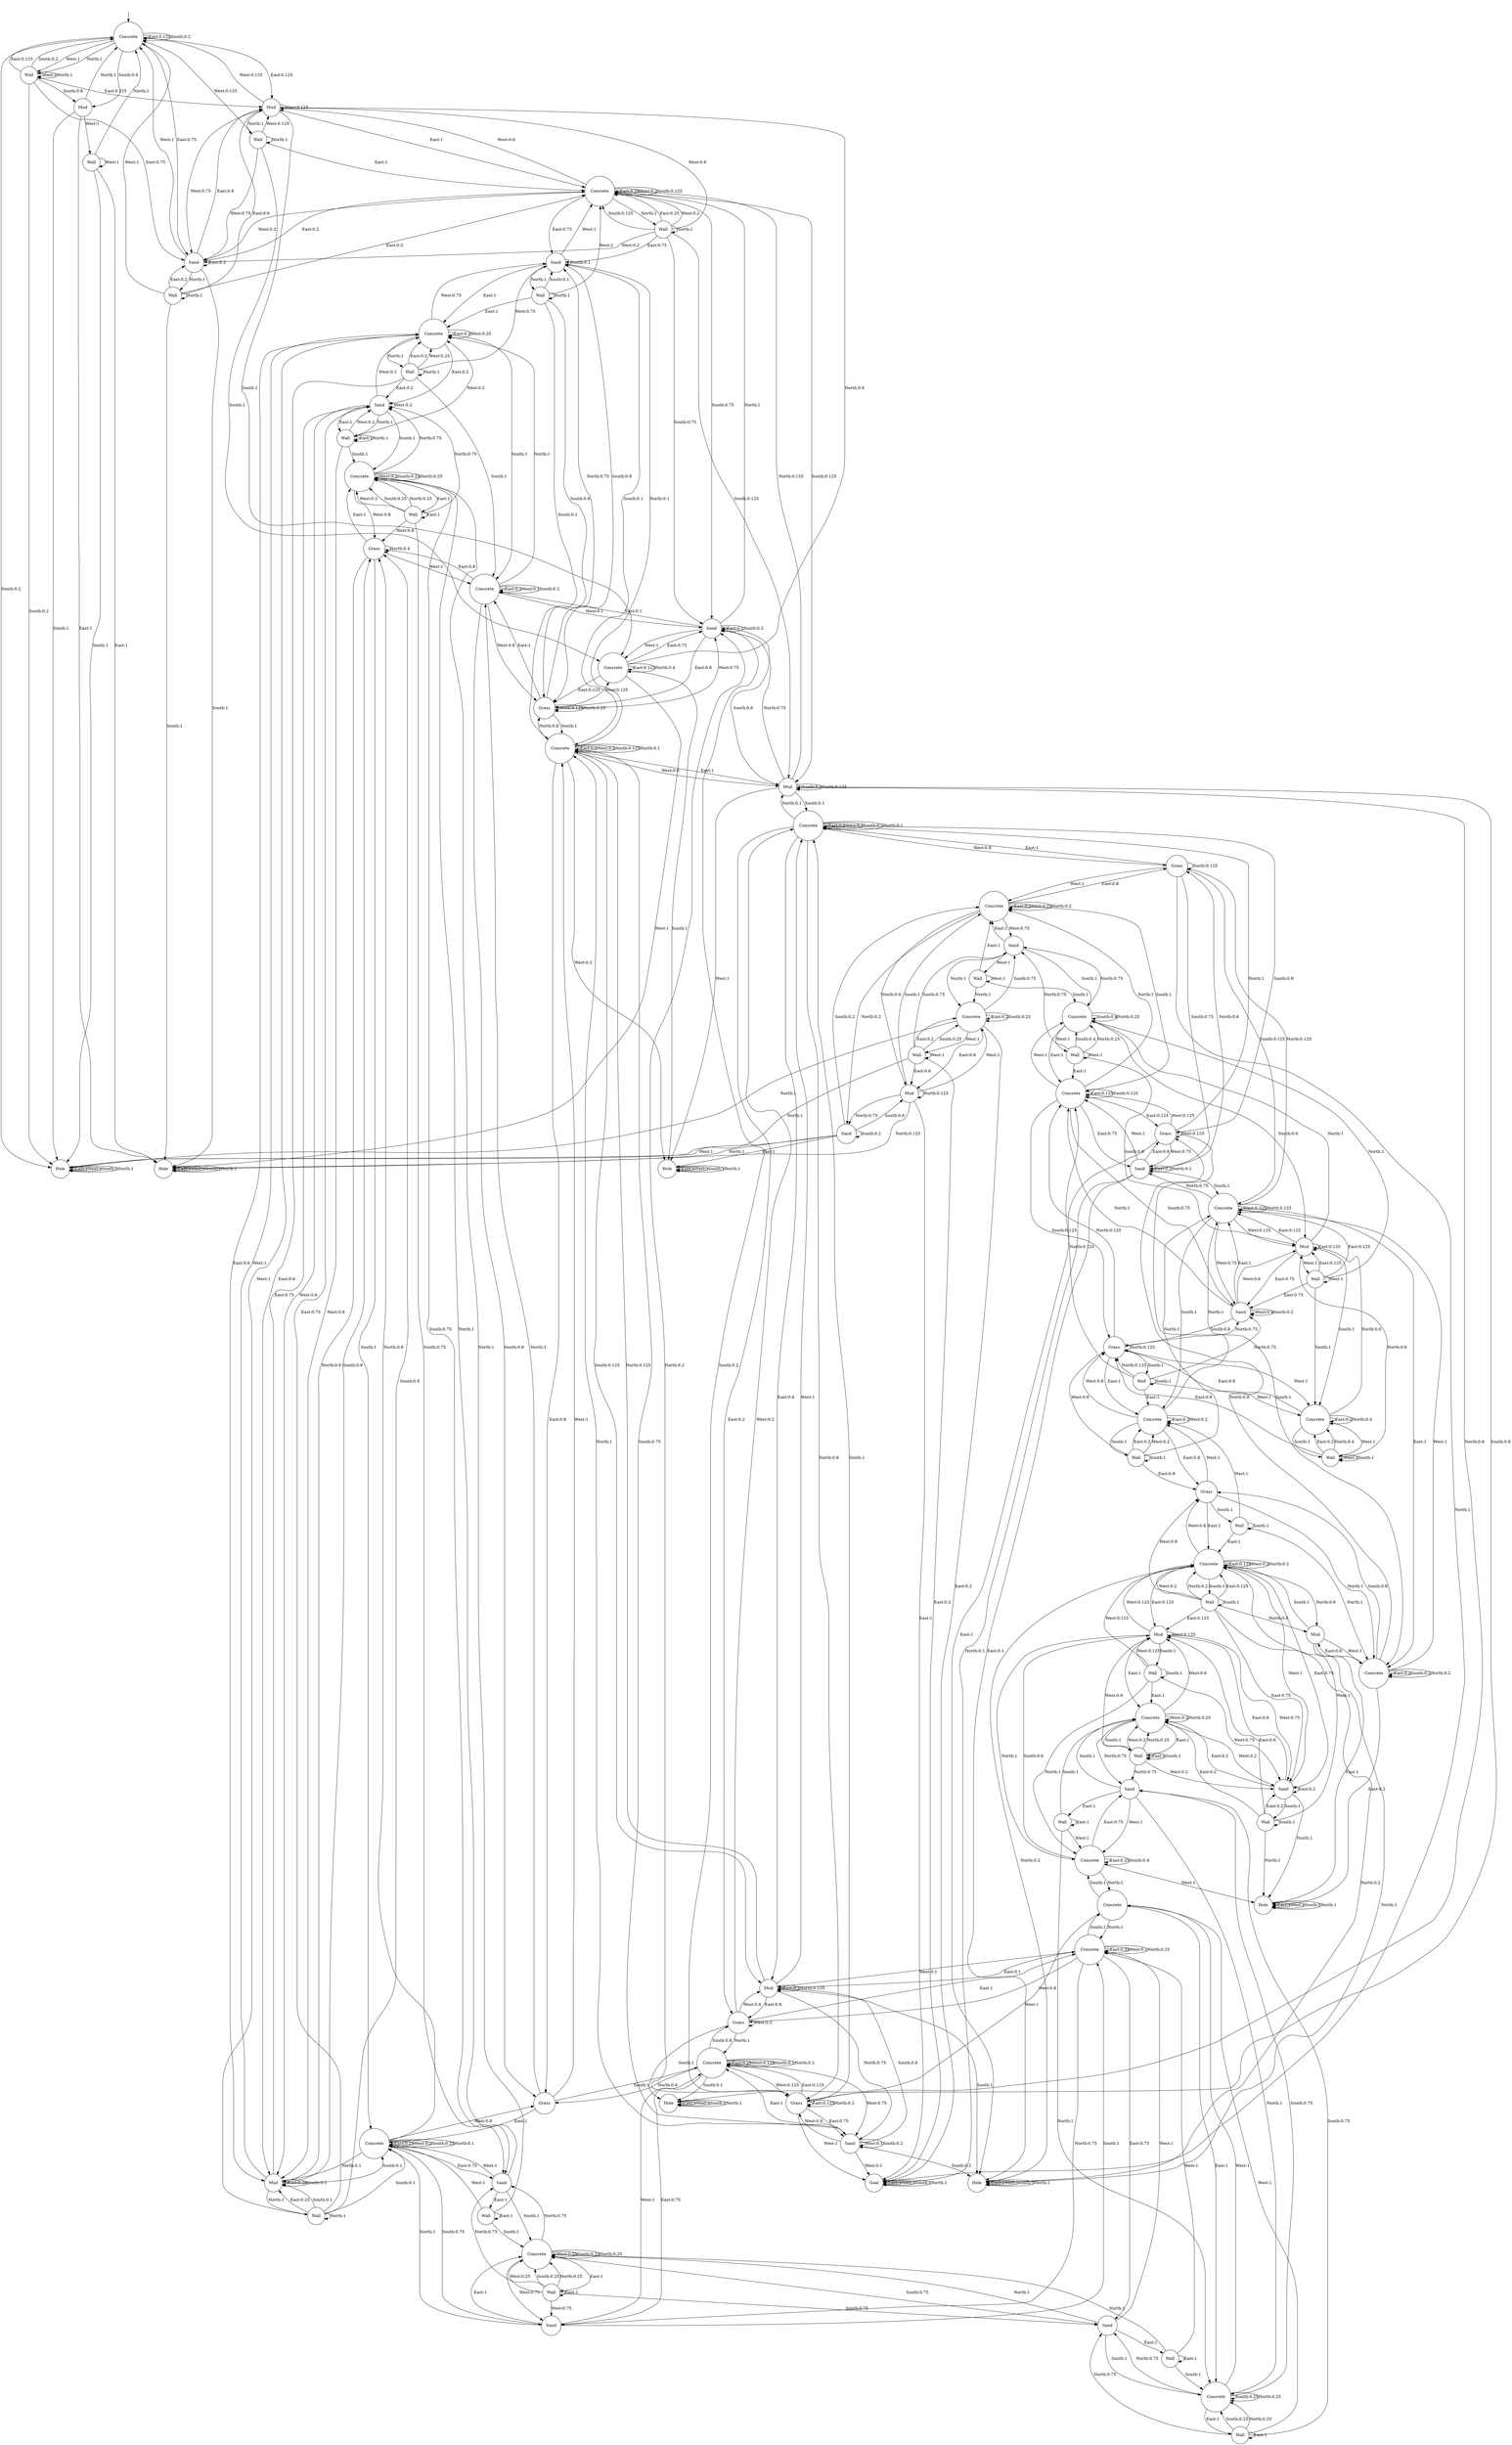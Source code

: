 digraph g {
__start0 [label="" shape="none"];
0 [shape="circle" label="Concrete"];
1 [shape="circle" label="Wall"];
2 [shape="circle" label="Wall"];
3 [shape="circle" label="Mud"];
4 [shape="circle" label="Hole"];
5 [shape="circle" label="Concrete"];
6 [shape="circle" label="Wall"];
7 [shape="circle" label="Wall"];
8 [shape="circle" label="Sand"];
9 [shape="circle" label="Concrete"];
10 [shape="circle" label="Wall"];
11 [shape="circle" label="Wall"];
12 [shape="circle" label="Mud"];
13 [shape="circle" label="Concrete"];
14 [shape="circle" label="Wall"];
15 [shape="circle" label="Wall"];
16 [shape="circle" label="Sand"];
17 [shape="circle" label="Hole"];
18 [shape="circle" label="Sand"];
19 [shape="circle" label="Mud"];
20 [shape="circle" label="Concrete"];
21 [shape="circle" label="Concrete"];
22 [shape="circle" label="Sand"];
23 [shape="circle" label="Wall"];
24 [shape="circle" label="Grass"];
25 [shape="circle" label="Wall"];
26 [shape="circle" label="Mud"];
27 [shape="circle" label="Concrete"];
28 [shape="circle" label="Hole"];
29 [shape="circle" label="Goal"];
30 [shape="circle" label="Grass"];
31 [shape="circle" label="Sand"];
32 [shape="circle" label="Concrete"];
33 [shape="circle" label="Concrete"];
34 [shape="circle" label="Wall"];
35 [shape="circle" label="Concrete"];
36 [shape="circle" label="Wall"];
37 [shape="circle" label="Sand"];
38 [shape="circle" label="Mud"];
39 [shape="circle" label="Grass"];
40 [shape="circle" label="Concrete"];
41 [shape="circle" label="Grass"];
42 [shape="circle" label="Concrete"];
43 [shape="circle" label="Wall"];
44 [shape="circle" label="Grass"];
45 [shape="circle" label="Wall"];
46 [shape="circle" label="Sand"];
47 [shape="circle" label="Grass"];
48 [shape="circle" label="Concrete"];
49 [shape="circle" label="Sand"];
50 [shape="circle" label="Mud"];
51 [shape="circle" label="Hole"];
52 [shape="circle" label="Mud"];
53 [shape="circle" label="Concrete"];
54 [shape="circle" label="Wall"];
55 [shape="circle" label="Concrete"];
56 [shape="circle" label="Wall"];
57 [shape="circle" label="Concrete"];
58 [shape="circle" label="Grass"];
59 [shape="circle" label="Concrete"];
60 [shape="circle" label="Grass"];
61 [shape="circle" label="Hole"];
62 [shape="circle" label="Hole"];
63 [shape="circle" label="Wall"];
64 [shape="circle" label="Sand"];
65 [shape="circle" label="Wall"];
66 [shape="circle" label="Mud"];
67 [shape="circle" label="Grass"];
68 [shape="circle" label="Concrete"];
69 [shape="circle" label="Sand"];
70 [shape="circle" label="Concrete"];
71 [shape="circle" label="Concrete"];
72 [shape="circle" label="Concrete"];
73 [shape="circle" label="Wall"];
74 [shape="circle" label="Mud"];
75 [shape="circle" label="Wall"];
76 [shape="circle" label="Sand"];
77 [shape="circle" label="Concrete"];
78 [shape="circle" label="Wall"];
79 [shape="circle" label="Wall"];
80 [shape="circle" label="Sand"];
81 [shape="circle" label="Concrete"];
82 [shape="circle" label="Wall"];
83 [shape="circle" label="Wall"];
84 [shape="circle" label="Sand"];
85 [shape="circle" label="Concrete"];
86 [shape="circle" label="Wall"];
87 [shape="circle" label="Wall"];
88 [shape="circle" label="Sand"];
89 [shape="circle" label="Concrete"];
90 [shape="circle" label="Wall"];
0 -> 0 [label="East:0.125"];
0 -> 16 [label="East:0.75"];
0 -> 26 [label="East:0.125"];
0 -> 1 [label="West:1"];
0 -> 0 [label="South:0.2"];
0 -> 3 [label="South:0.6"];
0 -> 4 [label="South:0.2"];
0 -> 1 [label="North:1"];
1 -> 0 [label="East:0.125"];
1 -> 16 [label="East:0.75"];
1 -> 26 [label="East:0.125"];
1 -> 1 [label="West:1"];
1 -> 0 [label="South:0.2"];
1 -> 3 [label="South:0.6"];
1 -> 4 [label="South:0.2"];
1 -> 1 [label="North:1"];
2 -> 17 [label="East:1"];
2 -> 2 [label="West:1"];
2 -> 4 [label="South:1"];
2 -> 0 [label="North:1"];
3 -> 17 [label="East:1"];
3 -> 2 [label="West:1"];
3 -> 4 [label="South:1"];
3 -> 0 [label="North:1"];
4 -> 4 [label="East:1"];
4 -> 4 [label="West:1"];
4 -> 4 [label="South:1"];
4 -> 4 [label="North:1"];
5 -> 5 [label="East:0.2"];
5 -> 19 [label="East:0.6"];
5 -> 29 [label="East:0.2"];
5 -> 6 [label="West:1"];
5 -> 5 [label="South:0.25"];
5 -> 8 [label="South:0.75"];
5 -> 4 [label="North:1"];
6 -> 5 [label="East:0.2"];
6 -> 19 [label="East:0.6"];
6 -> 29 [label="East:0.2"];
6 -> 6 [label="West:1"];
6 -> 5 [label="South:0.25"];
6 -> 8 [label="South:0.75"];
6 -> 4 [label="North:1"];
7 -> 20 [label="East:1"];
7 -> 7 [label="West:1"];
7 -> 9 [label="South:1"];
7 -> 5 [label="North:1"];
8 -> 20 [label="East:1"];
8 -> 7 [label="West:1"];
8 -> 9 [label="South:1"];
8 -> 5 [label="North:1"];
9 -> 21 [label="East:1"];
9 -> 10 [label="West:1"];
9 -> 9 [label="South:0.4"];
9 -> 12 [label="South:0.6"];
9 -> 8 [label="North:0.75"];
9 -> 9 [label="North:0.25"];
10 -> 21 [label="East:1"];
10 -> 10 [label="West:1"];
10 -> 9 [label="South:0.4"];
10 -> 12 [label="South:0.6"];
10 -> 8 [label="North:0.75"];
10 -> 9 [label="North:0.25"];
11 -> 12 [label="East:0.125"];
11 -> 22 [label="East:0.75"];
11 -> 32 [label="East:0.125"];
11 -> 11 [label="West:1"];
11 -> 13 [label="South:1"];
11 -> 9 [label="North:1"];
12 -> 12 [label="East:0.125"];
12 -> 22 [label="East:0.75"];
12 -> 32 [label="East:0.125"];
12 -> 11 [label="West:1"];
12 -> 13 [label="South:1"];
12 -> 9 [label="North:1"];
13 -> 13 [label="East:0.2"];
13 -> 24 [label="East:0.8"];
13 -> 14 [label="West:1"];
13 -> 14 [label="South:1"];
13 -> 12 [label="North:0.6"];
13 -> 13 [label="North:0.4"];
14 -> 13 [label="East:0.2"];
14 -> 24 [label="East:0.8"];
14 -> 14 [label="West:1"];
14 -> 14 [label="South:1"];
14 -> 12 [label="North:0.6"];
14 -> 13 [label="North:0.4"];
15 -> 16 [label="East:0.2"];
15 -> 26 [label="East:0.6"];
15 -> 35 [label="East:0.2"];
15 -> 0 [label="West:1"];
15 -> 17 [label="South:1"];
15 -> 15 [label="North:1"];
16 -> 16 [label="East:0.2"];
16 -> 26 [label="East:0.6"];
16 -> 35 [label="East:0.2"];
16 -> 0 [label="West:1"];
16 -> 17 [label="South:1"];
16 -> 15 [label="North:1"];
17 -> 17 [label="East:1"];
17 -> 17 [label="West:1"];
17 -> 17 [label="South:1"];
17 -> 17 [label="North:1"];
18 -> 28 [label="East:1"];
18 -> 4 [label="West:1"];
18 -> 18 [label="South:0.2"];
18 -> 19 [label="South:0.6"];
18 -> 20 [label="South:0.2"];
18 -> 17 [label="North:1"];
19 -> 29 [label="East:1"];
19 -> 5 [label="West:1"];
19 -> 20 [label="South:1"];
19 -> 17 [label="North:0.125"];
19 -> 18 [label="North:0.75"];
19 -> 19 [label="North:0.125"];
20 -> 20 [label="East:0.2"];
20 -> 30 [label="East:0.8"];
20 -> 8 [label="West:0.75"];
20 -> 20 [label="West:0.25"];
20 -> 21 [label="South:1"];
20 -> 18 [label="North:0.2"];
20 -> 19 [label="North:0.6"];
20 -> 20 [label="North:0.2"];
21 -> 21 [label="East:0.125"];
21 -> 31 [label="East:0.75"];
21 -> 41 [label="East:0.125"];
21 -> 9 [label="West:1"];
21 -> 21 [label="South:0.125"];
21 -> 22 [label="South:0.75"];
21 -> 24 [label="South:0.125"];
21 -> 20 [label="North:1"];
22 -> 32 [label="East:1"];
22 -> 12 [label="West:0.6"];
22 -> 22 [label="West:0.4"];
22 -> 22 [label="South:0.2"];
22 -> 24 [label="South:0.8"];
22 -> 21 [label="North:1"];
23 -> 33 [label="East:1"];
23 -> 13 [label="West:1"];
23 -> 23 [label="South:1"];
23 -> 21 [label="North:0.125"];
23 -> 22 [label="North:0.75"];
23 -> 24 [label="North:0.125"];
24 -> 33 [label="East:1"];
24 -> 13 [label="West:1"];
24 -> 23 [label="South:1"];
24 -> 21 [label="North:0.125"];
24 -> 22 [label="North:0.75"];
24 -> 24 [label="North:0.125"];
25 -> 35 [label="East:1"];
25 -> 0 [label="West:0.125"];
25 -> 16 [label="West:0.75"];
25 -> 26 [label="West:0.125"];
25 -> 27 [label="South:1"];
25 -> 25 [label="North:1"];
26 -> 35 [label="East:1"];
26 -> 0 [label="West:0.125"];
26 -> 16 [label="West:0.75"];
26 -> 26 [label="West:0.125"];
26 -> 27 [label="South:1"];
26 -> 25 [label="North:1"];
27 -> 27 [label="East:0.125"];
27 -> 37 [label="East:0.75"];
27 -> 47 [label="East:0.125"];
27 -> 17 [label="West:1"];
27 -> 28 [label="South:1"];
27 -> 26 [label="North:0.6"];
27 -> 27 [label="North:0.4"];
28 -> 28 [label="East:1"];
28 -> 28 [label="West:1"];
28 -> 28 [label="South:1"];
28 -> 28 [label="North:1"];
29 -> 29 [label="East:1"];
29 -> 29 [label="West:1"];
29 -> 29 [label="South:1"];
29 -> 29 [label="North:1"];
30 -> 40 [label="East:1"];
30 -> 20 [label="West:1"];
30 -> 30 [label="South:0.125"];
30 -> 31 [label="South:0.75"];
30 -> 32 [label="South:0.125"];
30 -> 29 [label="North:1"];
31 -> 31 [label="East:0.1"];
31 -> 41 [label="East:0.8"];
31 -> 51 [label="East:0.1"];
31 -> 21 [label="West:1"];
31 -> 32 [label="South:1"];
31 -> 29 [label="North:0.1"];
31 -> 30 [label="North:0.8"];
31 -> 31 [label="North:0.1"];
32 -> 42 [label="East:1"];
32 -> 12 [label="West:0.125"];
32 -> 22 [label="West:0.75"];
32 -> 32 [label="West:0.125"];
32 -> 33 [label="South:1"];
32 -> 30 [label="North:0.125"];
32 -> 31 [label="North:0.75"];
32 -> 32 [label="North:0.125"];
33 -> 33 [label="East:0.2"];
33 -> 44 [label="East:0.8"];
33 -> 24 [label="West:0.8"];
33 -> 33 [label="West:0.2"];
33 -> 34 [label="South:1"];
33 -> 32 [label="North:1"];
34 -> 33 [label="East:0.2"];
34 -> 44 [label="East:0.8"];
34 -> 24 [label="West:0.8"];
34 -> 33 [label="West:0.2"];
34 -> 34 [label="South:1"];
34 -> 32 [label="North:1"];
35 -> 35 [label="East:0.25"];
35 -> 46 [label="East:0.75"];
35 -> 16 [label="West:0.2"];
35 -> 26 [label="West:0.6"];
35 -> 35 [label="West:0.2"];
35 -> 35 [label="South:0.125"];
35 -> 37 [label="South:0.75"];
35 -> 38 [label="South:0.125"];
35 -> 36 [label="North:1"];
36 -> 35 [label="East:0.25"];
36 -> 46 [label="East:0.75"];
36 -> 16 [label="West:0.2"];
36 -> 26 [label="West:0.6"];
36 -> 35 [label="West:0.2"];
36 -> 35 [label="South:0.125"];
36 -> 37 [label="South:0.75"];
36 -> 38 [label="South:0.125"];
36 -> 36 [label="North:1"];
37 -> 37 [label="East:0.1"];
37 -> 47 [label="East:0.8"];
37 -> 57 [label="East:0.1"];
37 -> 27 [label="West:1"];
37 -> 37 [label="South:0.2"];
37 -> 38 [label="South:0.6"];
37 -> 39 [label="South:0.2"];
37 -> 35 [label="North:1"];
38 -> 48 [label="East:1"];
38 -> 28 [label="West:1"];
38 -> 38 [label="South:0.1"];
38 -> 39 [label="South:0.8"];
38 -> 40 [label="South:0.1"];
38 -> 35 [label="North:0.125"];
38 -> 37 [label="North:0.75"];
38 -> 38 [label="North:0.125"];
39 -> 39 [label="East:0.125"];
39 -> 49 [label="East:0.75"];
39 -> 59 [label="East:0.125"];
39 -> 29 [label="West:1"];
39 -> 40 [label="South:1"];
39 -> 37 [label="North:0.2"];
39 -> 38 [label="North:0.6"];
39 -> 39 [label="North:0.2"];
40 -> 40 [label="East:0.2"];
40 -> 50 [label="East:0.6"];
40 -> 60 [label="East:0.2"];
40 -> 30 [label="West:0.8"];
40 -> 40 [label="West:0.2"];
40 -> 40 [label="South:0.2"];
40 -> 41 [label="South:0.8"];
40 -> 38 [label="North:0.1"];
40 -> 39 [label="North:0.8"];
40 -> 40 [label="North:0.1"];
41 -> 51 [label="East:1"];
41 -> 21 [label="West:0.125"];
41 -> 31 [label="West:0.75"];
41 -> 41 [label="West:0.125"];
41 -> 42 [label="South:1"];
41 -> 40 [label="North:1"];
42 -> 42 [label="East:0.2"];
42 -> 52 [label="East:0.6"];
42 -> 62 [label="East:0.2"];
42 -> 32 [label="West:1"];
42 -> 42 [label="South:0.2"];
42 -> 44 [label="South:0.8"];
42 -> 41 [label="North:0.8"];
42 -> 42 [label="North:0.2"];
43 -> 53 [label="East:1"];
43 -> 33 [label="West:1"];
43 -> 43 [label="South:1"];
43 -> 42 [label="North:1"];
44 -> 53 [label="East:1"];
44 -> 33 [label="West:1"];
44 -> 43 [label="South:1"];
44 -> 42 [label="North:1"];
45 -> 55 [label="East:1"];
45 -> 35 [label="West:1"];
45 -> 46 [label="South:0.1"];
45 -> 47 [label="South:0.8"];
45 -> 48 [label="South:0.1"];
45 -> 45 [label="North:1"];
46 -> 55 [label="East:1"];
46 -> 35 [label="West:1"];
46 -> 46 [label="South:0.1"];
46 -> 47 [label="South:0.8"];
46 -> 48 [label="South:0.1"];
46 -> 45 [label="North:1"];
47 -> 57 [label="East:1"];
47 -> 27 [label="West:0.125"];
47 -> 37 [label="West:0.75"];
47 -> 47 [label="West:0.125"];
47 -> 48 [label="South:1"];
47 -> 46 [label="North:0.75"];
47 -> 47 [label="North:0.25"];
48 -> 48 [label="East:0.2"];
48 -> 58 [label="East:0.8"];
48 -> 28 [label="West:0.2"];
48 -> 38 [label="West:0.6"];
48 -> 48 [label="West:0.2"];
48 -> 48 [label="South:0.125"];
48 -> 49 [label="South:0.75"];
48 -> 50 [label="South:0.125"];
48 -> 46 [label="North:0.1"];
48 -> 47 [label="North:0.8"];
48 -> 48 [label="North:0.1"];
49 -> 59 [label="East:1"];
49 -> 29 [label="West:0.1"];
49 -> 39 [label="West:0.8"];
49 -> 49 [label="West:0.1"];
49 -> 49 [label="South:0.2"];
49 -> 50 [label="South:0.6"];
49 -> 51 [label="South:0.2"];
49 -> 48 [label="North:1"];
50 -> 50 [label="East:0.1"];
50 -> 60 [label="East:0.8"];
50 -> 70 [label="East:0.1"];
50 -> 40 [label="West:1"];
50 -> 51 [label="South:1"];
50 -> 48 [label="North:0.125"];
50 -> 49 [label="North:0.75"];
50 -> 50 [label="North:0.125"];
51 -> 51 [label="East:1"];
51 -> 51 [label="West:1"];
51 -> 51 [label="South:1"];
51 -> 51 [label="North:1"];
52 -> 62 [label="East:1"];
52 -> 42 [label="West:1"];
52 -> 53 [label="South:1"];
52 -> 51 [label="North:1"];
53 -> 53 [label="East:0.125"];
53 -> 64 [label="East:0.75"];
53 -> 74 [label="East:0.125"];
53 -> 44 [label="West:0.8"];
53 -> 53 [label="West:0.2"];
53 -> 54 [label="South:1"];
53 -> 51 [label="North:0.2"];
53 -> 52 [label="North:0.6"];
53 -> 53 [label="North:0.2"];
54 -> 53 [label="East:0.125"];
54 -> 64 [label="East:0.75"];
54 -> 74 [label="East:0.125"];
54 -> 44 [label="West:0.8"];
54 -> 53 [label="West:0.2"];
54 -> 54 [label="South:1"];
54 -> 51 [label="North:0.2"];
54 -> 52 [label="North:0.6"];
54 -> 53 [label="North:0.2"];
55 -> 55 [label="East:0.2"];
55 -> 66 [label="East:0.6"];
55 -> 76 [label="East:0.2"];
55 -> 46 [label="West:0.75"];
55 -> 55 [label="West:0.25"];
55 -> 57 [label="South:1"];
55 -> 56 [label="North:1"];
56 -> 55 [label="East:0.2"];
56 -> 66 [label="East:0.6"];
56 -> 76 [label="East:0.2"];
56 -> 46 [label="West:0.75"];
56 -> 55 [label="West:0.25"];
56 -> 57 [label="South:1"];
56 -> 56 [label="North:1"];
57 -> 57 [label="East:0.2"];
57 -> 67 [label="East:0.8"];
57 -> 37 [label="West:0.1"];
57 -> 47 [label="West:0.8"];
57 -> 57 [label="West:0.1"];
57 -> 57 [label="South:0.2"];
57 -> 58 [label="South:0.8"];
57 -> 55 [label="North:1"];
58 -> 68 [label="East:1"];
58 -> 48 [label="West:1"];
58 -> 59 [label="South:1"];
58 -> 57 [label="North:1"];
59 -> 59 [label="East:0.25"];
59 -> 69 [label="East:0.75"];
59 -> 39 [label="West:0.125"];
59 -> 49 [label="West:0.75"];
59 -> 59 [label="West:0.125"];
59 -> 59 [label="South:0.1"];
59 -> 60 [label="South:0.8"];
59 -> 61 [label="South:0.1"];
59 -> 58 [label="North:0.8"];
59 -> 59 [label="North:0.2"];
60 -> 70 [label="East:1"];
60 -> 40 [label="West:0.2"];
60 -> 50 [label="West:0.6"];
60 -> 60 [label="West:0.2"];
60 -> 61 [label="South:1"];
60 -> 59 [label="North:1"];
61 -> 61 [label="East:1"];
61 -> 61 [label="West:1"];
61 -> 61 [label="South:1"];
61 -> 61 [label="North:1"];
62 -> 62 [label="East:1"];
62 -> 62 [label="West:1"];
62 -> 62 [label="South:1"];
62 -> 62 [label="North:1"];
63 -> 64 [label="East:0.2"];
63 -> 74 [label="East:0.6"];
63 -> 89 [label="East:0.2"];
63 -> 53 [label="West:1"];
63 -> 63 [label="South:1"];
63 -> 62 [label="North:1"];
64 -> 64 [label="East:0.2"];
64 -> 74 [label="East:0.6"];
64 -> 89 [label="East:0.2"];
64 -> 53 [label="West:1"];
64 -> 63 [label="South:1"];
64 -> 62 [label="North:1"];
65 -> 66 [label="East:0.25"];
65 -> 76 [label="East:0.75"];
65 -> 55 [label="West:1"];
65 -> 66 [label="South:0.1"];
65 -> 67 [label="South:0.8"];
65 -> 68 [label="South:0.1"];
65 -> 65 [label="North:1"];
66 -> 66 [label="East:0.25"];
66 -> 76 [label="East:0.75"];
66 -> 55 [label="West:1"];
66 -> 66 [label="South:0.1"];
66 -> 67 [label="South:0.8"];
66 -> 68 [label="South:0.1"];
66 -> 65 [label="North:1"];
67 -> 77 [label="East:1"];
67 -> 57 [label="West:1"];
67 -> 68 [label="South:1"];
67 -> 66 [label="North:0.6"];
67 -> 67 [label="North:0.4"];
68 -> 68 [label="East:0.25"];
68 -> 80 [label="East:0.75"];
68 -> 58 [label="West:0.8"];
68 -> 68 [label="West:0.2"];
68 -> 68 [label="South:0.25"];
68 -> 69 [label="South:0.75"];
68 -> 66 [label="North:0.1"];
68 -> 67 [label="North:0.8"];
68 -> 68 [label="North:0.1"];
69 -> 81 [label="East:1"];
69 -> 59 [label="West:1"];
69 -> 70 [label="South:1"];
69 -> 68 [label="North:1"];
70 -> 70 [label="East:0.25"];
70 -> 84 [label="East:0.75"];
70 -> 50 [label="West:0.1"];
70 -> 60 [label="West:0.8"];
70 -> 70 [label="West:0.1"];
70 -> 71 [label="South:1"];
70 -> 69 [label="North:0.75"];
70 -> 70 [label="North:0.25"];
71 -> 85 [label="East:1"];
71 -> 61 [label="West:1"];
71 -> 72 [label="South:1"];
71 -> 70 [label="North:1"];
72 -> 72 [label="East:0.25"];
72 -> 88 [label="East:0.75"];
72 -> 62 [label="West:1"];
72 -> 72 [label="South:0.4"];
72 -> 74 [label="South:0.6"];
72 -> 71 [label="North:1"];
73 -> 89 [label="East:1"];
73 -> 53 [label="West:0.125"];
73 -> 64 [label="West:0.75"];
73 -> 74 [label="West:0.125"];
73 -> 73 [label="South:1"];
73 -> 72 [label="North:1"];
74 -> 89 [label="East:1"];
74 -> 53 [label="West:0.125"];
74 -> 64 [label="West:0.75"];
74 -> 74 [label="West:0.125"];
74 -> 73 [label="South:1"];
74 -> 72 [label="North:1"];
75 -> 75 [label="East:1"];
75 -> 55 [label="West:0.2"];
75 -> 66 [label="West:0.6"];
75 -> 76 [label="West:0.2"];
75 -> 77 [label="South:1"];
75 -> 75 [label="North:1"];
76 -> 75 [label="East:1"];
76 -> 55 [label="West:0.2"];
76 -> 66 [label="West:0.6"];
76 -> 76 [label="West:0.2"];
76 -> 77 [label="South:1"];
76 -> 75 [label="North:1"];
77 -> 78 [label="East:1"];
77 -> 67 [label="West:0.8"];
77 -> 77 [label="West:0.2"];
77 -> 77 [label="South:0.25"];
77 -> 80 [label="South:0.75"];
77 -> 76 [label="North:0.75"];
77 -> 77 [label="North:0.25"];
78 -> 78 [label="East:1"];
78 -> 67 [label="West:0.8"];
78 -> 77 [label="West:0.2"];
78 -> 77 [label="South:0.25"];
78 -> 80 [label="South:0.75"];
78 -> 76 [label="North:0.75"];
78 -> 77 [label="North:0.25"];
79 -> 79 [label="East:1"];
79 -> 68 [label="West:1"];
79 -> 81 [label="South:1"];
79 -> 77 [label="North:1"];
80 -> 79 [label="East:1"];
80 -> 68 [label="West:1"];
80 -> 81 [label="South:1"];
80 -> 77 [label="North:1"];
81 -> 82 [label="East:1"];
81 -> 69 [label="West:0.75"];
81 -> 81 [label="West:0.25"];
81 -> 81 [label="South:0.25"];
81 -> 84 [label="South:0.75"];
81 -> 80 [label="North:0.75"];
81 -> 81 [label="North:0.25"];
82 -> 82 [label="East:1"];
82 -> 69 [label="West:0.75"];
82 -> 81 [label="West:0.25"];
82 -> 81 [label="South:0.25"];
82 -> 84 [label="South:0.75"];
82 -> 80 [label="North:0.75"];
82 -> 81 [label="North:0.25"];
83 -> 83 [label="East:1"];
83 -> 70 [label="West:1"];
83 -> 85 [label="South:1"];
83 -> 81 [label="North:1"];
84 -> 83 [label="East:1"];
84 -> 70 [label="West:1"];
84 -> 85 [label="South:1"];
84 -> 81 [label="North:1"];
85 -> 86 [label="East:1"];
85 -> 71 [label="West:1"];
85 -> 85 [label="South:0.25"];
85 -> 88 [label="South:0.75"];
85 -> 84 [label="North:0.75"];
85 -> 85 [label="North:0.25"];
86 -> 86 [label="East:1"];
86 -> 71 [label="West:1"];
86 -> 85 [label="South:0.25"];
86 -> 88 [label="South:0.75"];
86 -> 84 [label="North:0.75"];
86 -> 85 [label="North:0.25"];
87 -> 87 [label="East:1"];
87 -> 72 [label="West:1"];
87 -> 89 [label="South:1"];
87 -> 85 [label="North:1"];
88 -> 87 [label="East:1"];
88 -> 72 [label="West:1"];
88 -> 89 [label="South:1"];
88 -> 85 [label="North:1"];
89 -> 90 [label="East:1"];
89 -> 64 [label="West:0.2"];
89 -> 74 [label="West:0.6"];
89 -> 89 [label="West:0.2"];
89 -> 90 [label="South:1"];
89 -> 88 [label="North:0.75"];
89 -> 89 [label="North:0.25"];
90 -> 90 [label="East:1"];
90 -> 64 [label="West:0.2"];
90 -> 74 [label="West:0.6"];
90 -> 89 [label="West:0.2"];
90 -> 90 [label="South:1"];
90 -> 88 [label="North:0.75"];
90 -> 89 [label="North:0.25"];
__start0 -> 0;
}
